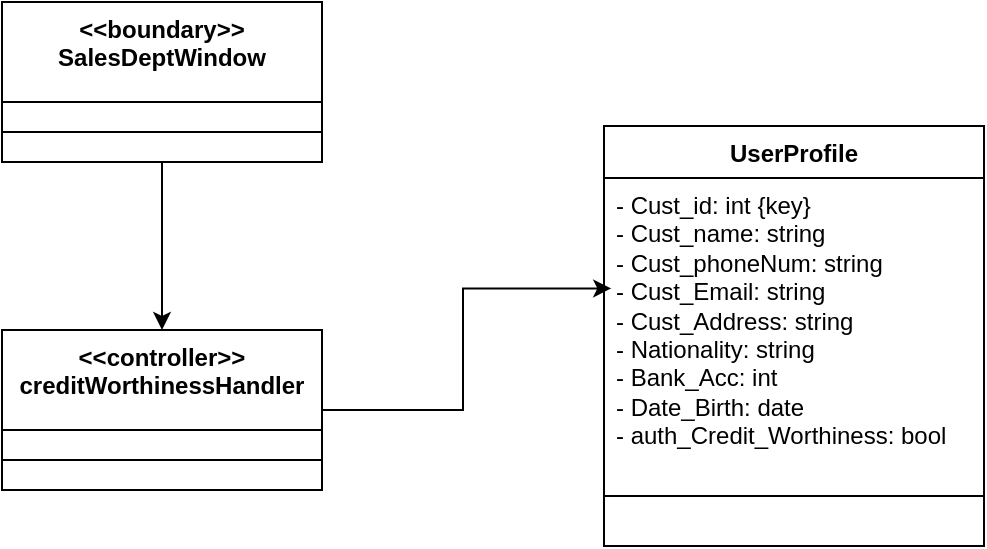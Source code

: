 <mxfile version="25.0.3">
  <diagram id="C5RBs43oDa-KdzZeNtuy" name="Page-1">
    <mxGraphModel dx="1290" dy="522" grid="1" gridSize="10" guides="1" tooltips="1" connect="1" arrows="1" fold="1" page="1" pageScale="1" pageWidth="827" pageHeight="1169" math="0" shadow="0">
      <root>
        <mxCell id="WIyWlLk6GJQsqaUBKTNV-0" />
        <mxCell id="WIyWlLk6GJQsqaUBKTNV-1" parent="WIyWlLk6GJQsqaUBKTNV-0" />
        <mxCell id="X2sxknbzIiTnbJ2J-32k-0" value="&lt;div&gt;&amp;lt;&amp;lt;controller&amp;gt;&amp;gt;&lt;/div&gt;creditWorthinessHandler" style="swimlane;fontStyle=1;align=center;verticalAlign=top;childLayout=stackLayout;horizontal=1;startSize=50;horizontalStack=0;resizeParent=1;resizeParentMax=0;resizeLast=0;collapsible=1;marginBottom=0;whiteSpace=wrap;html=1;" vertex="1" parent="WIyWlLk6GJQsqaUBKTNV-1">
          <mxGeometry x="168" y="613" width="160" height="80" as="geometry" />
        </mxCell>
        <mxCell id="X2sxknbzIiTnbJ2J-32k-1" value="" style="line;strokeWidth=1;fillColor=none;align=left;verticalAlign=middle;spacingTop=-1;spacingLeft=3;spacingRight=3;rotatable=0;labelPosition=right;points=[];portConstraint=eastwest;strokeColor=inherit;" vertex="1" parent="X2sxknbzIiTnbJ2J-32k-0">
          <mxGeometry y="50" width="160" height="30" as="geometry" />
        </mxCell>
        <mxCell id="X2sxknbzIiTnbJ2J-32k-2" style="edgeStyle=orthogonalEdgeStyle;rounded=0;orthogonalLoop=1;jettySize=auto;html=1;entryX=0.5;entryY=0;entryDx=0;entryDy=0;" edge="1" parent="WIyWlLk6GJQsqaUBKTNV-1" source="X2sxknbzIiTnbJ2J-32k-3" target="X2sxknbzIiTnbJ2J-32k-0">
          <mxGeometry relative="1" as="geometry" />
        </mxCell>
        <mxCell id="X2sxknbzIiTnbJ2J-32k-3" value="&lt;div&gt;&amp;lt;&amp;lt;boundary&amp;gt;&amp;gt;&lt;/div&gt;SalesDeptWindow" style="swimlane;fontStyle=1;align=center;verticalAlign=top;childLayout=stackLayout;horizontal=1;startSize=50;horizontalStack=0;resizeParent=1;resizeParentMax=0;resizeLast=0;collapsible=1;marginBottom=0;whiteSpace=wrap;html=1;" vertex="1" parent="WIyWlLk6GJQsqaUBKTNV-1">
          <mxGeometry x="168" y="449" width="160" height="80" as="geometry" />
        </mxCell>
        <mxCell id="X2sxknbzIiTnbJ2J-32k-4" value="" style="line;strokeWidth=1;fillColor=none;align=left;verticalAlign=middle;spacingTop=-1;spacingLeft=3;spacingRight=3;rotatable=0;labelPosition=right;points=[];portConstraint=eastwest;strokeColor=inherit;" vertex="1" parent="X2sxknbzIiTnbJ2J-32k-3">
          <mxGeometry y="50" width="160" height="30" as="geometry" />
        </mxCell>
        <mxCell id="X2sxknbzIiTnbJ2J-32k-5" value="UserProfile" style="swimlane;fontStyle=1;align=center;verticalAlign=top;childLayout=stackLayout;horizontal=1;startSize=26;horizontalStack=0;resizeParent=1;resizeParentMax=0;resizeLast=0;collapsible=1;marginBottom=0;whiteSpace=wrap;html=1;" vertex="1" parent="WIyWlLk6GJQsqaUBKTNV-1">
          <mxGeometry x="469" y="511" width="190" height="210" as="geometry" />
        </mxCell>
        <mxCell id="X2sxknbzIiTnbJ2J-32k-6" value="- Cust_id: int {key}&lt;div&gt;- Cust_name: string&lt;/div&gt;&lt;div&gt;- Cust_phoneNum: string&lt;/div&gt;&lt;div&gt;- Cust_Email: string&lt;/div&gt;&lt;div&gt;- Cust_Address: string&lt;/div&gt;&lt;div&gt;- Nationality: string&lt;/div&gt;&lt;div&gt;- Bank_Acc: int&lt;/div&gt;&lt;div&gt;- Date_Birth: date&lt;/div&gt;&lt;div&gt;- auth_Credit_Worthiness: bool&lt;/div&gt;&lt;div&gt;&lt;br style=&quot;text-align: center;&quot;&gt;&lt;/div&gt;" style="text;strokeColor=none;fillColor=none;align=left;verticalAlign=top;spacingLeft=4;spacingRight=4;overflow=hidden;rotatable=0;points=[[0,0.5],[1,0.5]];portConstraint=eastwest;whiteSpace=wrap;html=1;" vertex="1" parent="X2sxknbzIiTnbJ2J-32k-5">
          <mxGeometry y="26" width="190" height="134" as="geometry" />
        </mxCell>
        <mxCell id="X2sxknbzIiTnbJ2J-32k-7" value="" style="line;strokeWidth=1;fillColor=none;align=left;verticalAlign=middle;spacingTop=-1;spacingLeft=3;spacingRight=3;rotatable=0;labelPosition=right;points=[];portConstraint=eastwest;strokeColor=inherit;" vertex="1" parent="X2sxknbzIiTnbJ2J-32k-5">
          <mxGeometry y="160" width="190" height="50" as="geometry" />
        </mxCell>
        <mxCell id="X2sxknbzIiTnbJ2J-32k-8" style="edgeStyle=orthogonalEdgeStyle;rounded=0;orthogonalLoop=1;jettySize=auto;html=1;entryX=0.019;entryY=0.412;entryDx=0;entryDy=0;entryPerimeter=0;" edge="1" parent="WIyWlLk6GJQsqaUBKTNV-1" source="X2sxknbzIiTnbJ2J-32k-0" target="X2sxknbzIiTnbJ2J-32k-6">
          <mxGeometry relative="1" as="geometry" />
        </mxCell>
      </root>
    </mxGraphModel>
  </diagram>
</mxfile>
